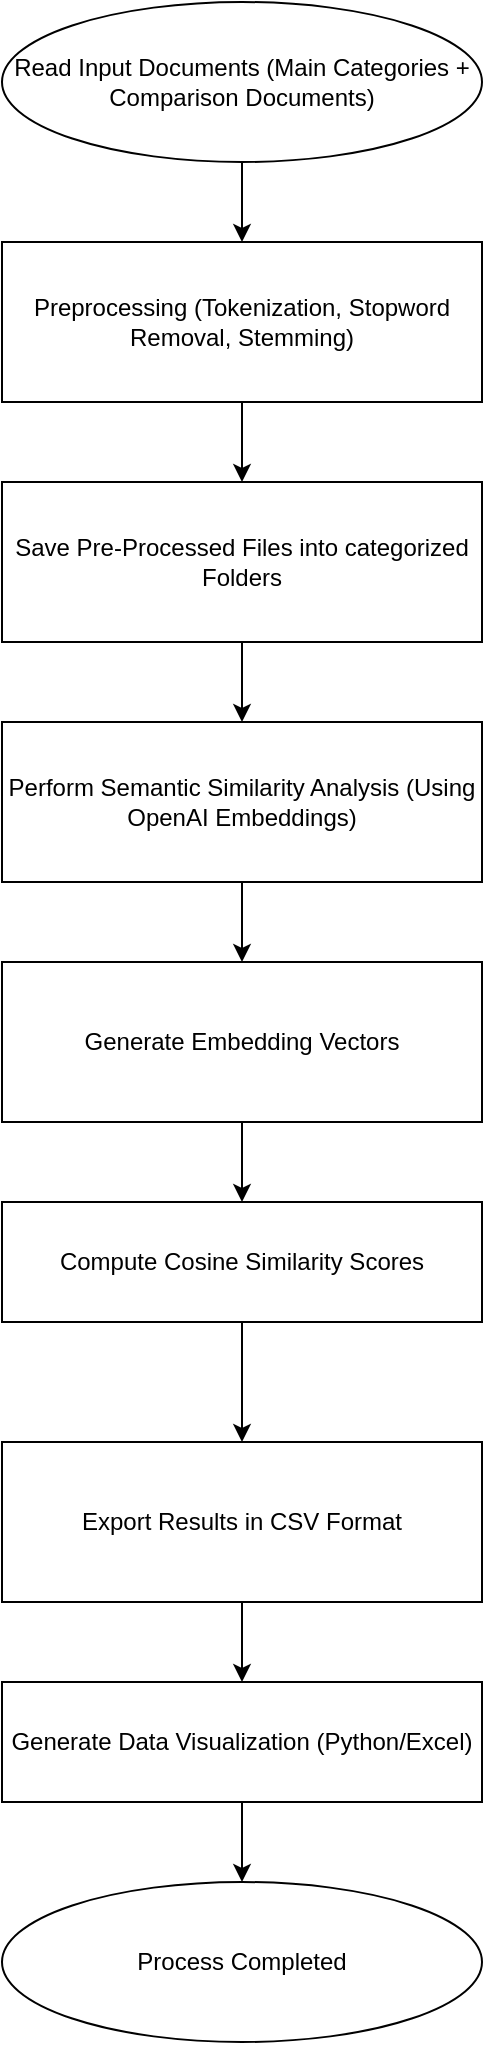 <mxfile version="26.0.11">
  <diagram id="C5RBs43oDa-KdzZeNtuy" name="Page-1">
    <mxGraphModel dx="1042" dy="573" grid="1" gridSize="10" guides="1" tooltips="1" connect="1" arrows="1" fold="1" page="1" pageScale="1" pageWidth="827" pageHeight="1169" math="0" shadow="0">
      <root>
        <mxCell id="WIyWlLk6GJQsqaUBKTNV-0" />
        <mxCell id="WIyWlLk6GJQsqaUBKTNV-1" parent="WIyWlLk6GJQsqaUBKTNV-0" />
        <mxCell id="lJqY30IZKZBp1Cp6Lw-M-12" style="edgeStyle=orthogonalEdgeStyle;rounded=0;orthogonalLoop=1;jettySize=auto;html=1;exitX=0.5;exitY=1;exitDx=0;exitDy=0;entryX=0.5;entryY=0;entryDx=0;entryDy=0;" edge="1" parent="WIyWlLk6GJQsqaUBKTNV-1" source="lJqY30IZKZBp1Cp6Lw-M-1" target="lJqY30IZKZBp1Cp6Lw-M-3">
          <mxGeometry relative="1" as="geometry" />
        </mxCell>
        <mxCell id="lJqY30IZKZBp1Cp6Lw-M-1" value="Read Input Documents (Main Categories + Comparison Documents)" style="ellipse;whiteSpace=wrap;html=1;" vertex="1" parent="WIyWlLk6GJQsqaUBKTNV-1">
          <mxGeometry x="240" y="40" width="240" height="80" as="geometry" />
        </mxCell>
        <mxCell id="lJqY30IZKZBp1Cp6Lw-M-13" style="edgeStyle=orthogonalEdgeStyle;rounded=0;orthogonalLoop=1;jettySize=auto;html=1;exitX=0.5;exitY=1;exitDx=0;exitDy=0;entryX=0.5;entryY=0;entryDx=0;entryDy=0;" edge="1" parent="WIyWlLk6GJQsqaUBKTNV-1" source="lJqY30IZKZBp1Cp6Lw-M-3" target="lJqY30IZKZBp1Cp6Lw-M-4">
          <mxGeometry relative="1" as="geometry" />
        </mxCell>
        <mxCell id="lJqY30IZKZBp1Cp6Lw-M-3" value="Preprocessing (Tokenization, Stopword Removal, Stemming)" style="rounded=0;whiteSpace=wrap;html=1;" vertex="1" parent="WIyWlLk6GJQsqaUBKTNV-1">
          <mxGeometry x="240" y="160" width="240" height="80" as="geometry" />
        </mxCell>
        <mxCell id="lJqY30IZKZBp1Cp6Lw-M-14" style="edgeStyle=orthogonalEdgeStyle;rounded=0;orthogonalLoop=1;jettySize=auto;html=1;exitX=0.5;exitY=1;exitDx=0;exitDy=0;entryX=0.5;entryY=0;entryDx=0;entryDy=0;" edge="1" parent="WIyWlLk6GJQsqaUBKTNV-1" source="lJqY30IZKZBp1Cp6Lw-M-4" target="lJqY30IZKZBp1Cp6Lw-M-5">
          <mxGeometry relative="1" as="geometry" />
        </mxCell>
        <mxCell id="lJqY30IZKZBp1Cp6Lw-M-4" value="Save Pre-Processed Files into categorized Folders" style="rounded=0;whiteSpace=wrap;html=1;" vertex="1" parent="WIyWlLk6GJQsqaUBKTNV-1">
          <mxGeometry x="240" y="280" width="240" height="80" as="geometry" />
        </mxCell>
        <mxCell id="lJqY30IZKZBp1Cp6Lw-M-15" style="edgeStyle=orthogonalEdgeStyle;rounded=0;orthogonalLoop=1;jettySize=auto;html=1;exitX=0.5;exitY=1;exitDx=0;exitDy=0;entryX=0.5;entryY=0;entryDx=0;entryDy=0;" edge="1" parent="WIyWlLk6GJQsqaUBKTNV-1" source="lJqY30IZKZBp1Cp6Lw-M-5" target="lJqY30IZKZBp1Cp6Lw-M-6">
          <mxGeometry relative="1" as="geometry" />
        </mxCell>
        <mxCell id="lJqY30IZKZBp1Cp6Lw-M-5" value="Perform Semantic Similarity Analysis (Using OpenAI Embeddings)" style="rounded=0;whiteSpace=wrap;html=1;" vertex="1" parent="WIyWlLk6GJQsqaUBKTNV-1">
          <mxGeometry x="240" y="400" width="240" height="80" as="geometry" />
        </mxCell>
        <mxCell id="lJqY30IZKZBp1Cp6Lw-M-17" style="edgeStyle=orthogonalEdgeStyle;rounded=0;orthogonalLoop=1;jettySize=auto;html=1;exitX=0.5;exitY=1;exitDx=0;exitDy=0;entryX=0.5;entryY=0;entryDx=0;entryDy=0;" edge="1" parent="WIyWlLk6GJQsqaUBKTNV-1" source="lJqY30IZKZBp1Cp6Lw-M-6" target="lJqY30IZKZBp1Cp6Lw-M-7">
          <mxGeometry relative="1" as="geometry" />
        </mxCell>
        <mxCell id="lJqY30IZKZBp1Cp6Lw-M-6" value="Generate Embedding Vectors" style="rounded=0;whiteSpace=wrap;html=1;" vertex="1" parent="WIyWlLk6GJQsqaUBKTNV-1">
          <mxGeometry x="240" y="520" width="240" height="80" as="geometry" />
        </mxCell>
        <mxCell id="lJqY30IZKZBp1Cp6Lw-M-18" style="edgeStyle=orthogonalEdgeStyle;rounded=0;orthogonalLoop=1;jettySize=auto;html=1;exitX=0.5;exitY=1;exitDx=0;exitDy=0;entryX=0.5;entryY=0;entryDx=0;entryDy=0;" edge="1" parent="WIyWlLk6GJQsqaUBKTNV-1" source="lJqY30IZKZBp1Cp6Lw-M-7" target="lJqY30IZKZBp1Cp6Lw-M-8">
          <mxGeometry relative="1" as="geometry" />
        </mxCell>
        <mxCell id="lJqY30IZKZBp1Cp6Lw-M-7" value="Compute Cosine Similarity Scores" style="rounded=0;whiteSpace=wrap;html=1;" vertex="1" parent="WIyWlLk6GJQsqaUBKTNV-1">
          <mxGeometry x="240" y="640" width="240" height="60" as="geometry" />
        </mxCell>
        <mxCell id="lJqY30IZKZBp1Cp6Lw-M-19" style="edgeStyle=orthogonalEdgeStyle;rounded=0;orthogonalLoop=1;jettySize=auto;html=1;entryX=0.5;entryY=0;entryDx=0;entryDy=0;" edge="1" parent="WIyWlLk6GJQsqaUBKTNV-1" source="lJqY30IZKZBp1Cp6Lw-M-8" target="lJqY30IZKZBp1Cp6Lw-M-9">
          <mxGeometry relative="1" as="geometry" />
        </mxCell>
        <mxCell id="lJqY30IZKZBp1Cp6Lw-M-8" value="Export Results in CSV Format" style="rounded=0;whiteSpace=wrap;html=1;" vertex="1" parent="WIyWlLk6GJQsqaUBKTNV-1">
          <mxGeometry x="240" y="760" width="240" height="80" as="geometry" />
        </mxCell>
        <mxCell id="lJqY30IZKZBp1Cp6Lw-M-21" style="edgeStyle=orthogonalEdgeStyle;rounded=0;orthogonalLoop=1;jettySize=auto;html=1;exitX=0.5;exitY=1;exitDx=0;exitDy=0;" edge="1" parent="WIyWlLk6GJQsqaUBKTNV-1" source="lJqY30IZKZBp1Cp6Lw-M-9" target="lJqY30IZKZBp1Cp6Lw-M-10">
          <mxGeometry relative="1" as="geometry" />
        </mxCell>
        <mxCell id="lJqY30IZKZBp1Cp6Lw-M-9" value="Generate Data Visualization (Python/Excel)" style="rounded=0;whiteSpace=wrap;html=1;" vertex="1" parent="WIyWlLk6GJQsqaUBKTNV-1">
          <mxGeometry x="240" y="880" width="240" height="60" as="geometry" />
        </mxCell>
        <mxCell id="lJqY30IZKZBp1Cp6Lw-M-10" value="Process Completed" style="ellipse;whiteSpace=wrap;html=1;" vertex="1" parent="WIyWlLk6GJQsqaUBKTNV-1">
          <mxGeometry x="240" y="980" width="240" height="80" as="geometry" />
        </mxCell>
      </root>
    </mxGraphModel>
  </diagram>
</mxfile>
